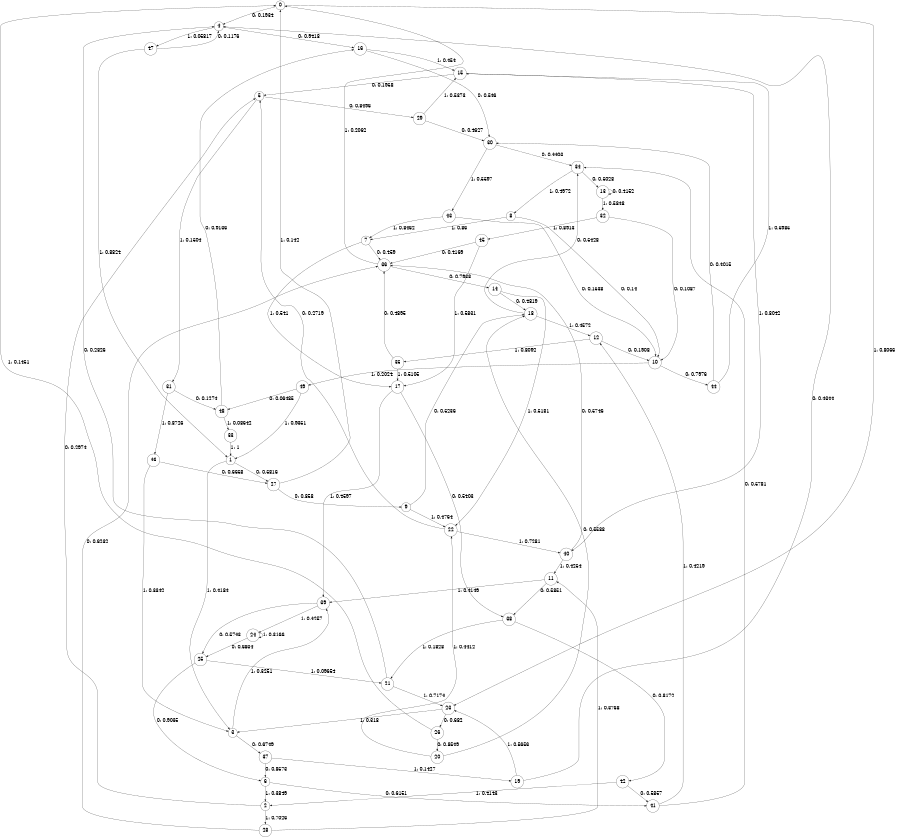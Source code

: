 digraph "ch11concat_phase3_L7" {
size = "6,8.5";
ratio = "fill";
node [shape = circle];
node [fontsize = 24];
edge [fontsize = 24];
0 -> 4 [label = "0: 0.1934   "];
0 -> 23 [label = "1: 0.8066   "];
1 -> 27 [label = "0: 0.5816   "];
1 -> 3 [label = "1: 0.4184   "];
2 -> 5 [label = "0: 0.2974   "];
2 -> 28 [label = "1: 0.7026   "];
3 -> 37 [label = "0: 0.6749   "];
3 -> 39 [label = "1: 0.3251   "];
4 -> 16 [label = "0: 0.9418   "];
4 -> 47 [label = "1: 0.05817  "];
5 -> 29 [label = "0: 0.8496   "];
5 -> 31 [label = "1: 0.1504   "];
6 -> 41 [label = "0: 0.6151   "];
6 -> 2 [label = "1: 0.3849   "];
7 -> 36 [label = "0: 0.459    "];
7 -> 17 [label = "1: 0.541    "];
8 -> 10 [label = "0: 0.14     "];
8 -> 7 [label = "1: 0.86     "];
9 -> 18 [label = "0: 0.5236   "];
9 -> 22 [label = "1: 0.4764   "];
10 -> 44 [label = "0: 0.7976   "];
10 -> 49 [label = "1: 0.2024   "];
11 -> 38 [label = "0: 0.5851   "];
11 -> 39 [label = "1: 0.4149   "];
12 -> 10 [label = "0: 0.1908   "];
12 -> 35 [label = "1: 0.8092   "];
13 -> 13 [label = "0: 0.4152   "];
13 -> 32 [label = "1: 0.5848   "];
14 -> 18 [label = "0: 0.4819   "];
14 -> 22 [label = "1: 0.5181   "];
15 -> 5 [label = "0: 0.1958   "];
15 -> 40 [label = "1: 0.8042   "];
16 -> 30 [label = "0: 0.546    "];
16 -> 15 [label = "1: 0.454    "];
17 -> 38 [label = "0: 0.5403   "];
17 -> 39 [label = "1: 0.4597   "];
18 -> 34 [label = "0: 0.5428   "];
18 -> 12 [label = "1: 0.4572   "];
19 -> 4 [label = "0: 0.4344   "];
19 -> 23 [label = "1: 0.5656   "];
20 -> 18 [label = "0: 0.5588   "];
20 -> 22 [label = "1: 0.4412   "];
21 -> 4 [label = "0: 0.2826   "];
21 -> 23 [label = "1: 0.7174   "];
22 -> 5 [label = "0: 0.2719   "];
22 -> 40 [label = "1: 0.7281   "];
23 -> 26 [label = "0: 0.682    "];
23 -> 3 [label = "1: 0.318    "];
24 -> 25 [label = "0: 0.6834   "];
24 -> 24 [label = "1: 0.3166   "];
25 -> 6 [label = "0: 0.9035   "];
25 -> 21 [label = "1: 0.09654  "];
26 -> 20 [label = "0: 0.8549   "];
26 -> 0 [label = "1: 0.1451   "];
27 -> 9 [label = "0: 0.858    "];
27 -> 0 [label = "1: 0.142    "];
28 -> 36 [label = "0: 0.6232   "];
28 -> 11 [label = "1: 0.3768   "];
29 -> 30 [label = "0: 0.4627   "];
29 -> 15 [label = "1: 0.5373   "];
30 -> 34 [label = "0: 0.4403   "];
30 -> 43 [label = "1: 0.5597   "];
31 -> 48 [label = "0: 0.1274   "];
31 -> 46 [label = "1: 0.8726   "];
32 -> 10 [label = "0: 0.1087   "];
32 -> 45 [label = "1: 0.8913   "];
33 -> 1 [label = "1: 1        "];
34 -> 13 [label = "0: 0.5028   "];
34 -> 8 [label = "1: 0.4972   "];
35 -> 36 [label = "0: 0.4895   "];
35 -> 17 [label = "1: 0.5105   "];
36 -> 14 [label = "0: 0.7938   "];
36 -> 0 [label = "1: 0.2062   "];
37 -> 6 [label = "0: 0.8573   "];
37 -> 19 [label = "1: 0.1427   "];
38 -> 42 [label = "0: 0.8172   "];
38 -> 21 [label = "1: 0.1828   "];
39 -> 25 [label = "0: 0.5743   "];
39 -> 24 [label = "1: 0.4257   "];
40 -> 36 [label = "0: 0.5746   "];
40 -> 11 [label = "1: 0.4254   "];
41 -> 34 [label = "0: 0.5781   "];
41 -> 12 [label = "1: 0.4219   "];
42 -> 41 [label = "0: 0.5857   "];
42 -> 2 [label = "1: 0.4143   "];
43 -> 10 [label = "0: 0.1538   "];
43 -> 7 [label = "1: 0.8462   "];
44 -> 30 [label = "0: 0.4015   "];
44 -> 15 [label = "1: 0.5985   "];
45 -> 36 [label = "0: 0.4169   "];
45 -> 17 [label = "1: 0.5831   "];
46 -> 27 [label = "0: 0.6658   "];
46 -> 3 [label = "1: 0.3342   "];
47 -> 4 [label = "0: 0.1176   "];
47 -> 1 [label = "1: 0.8824   "];
48 -> 16 [label = "0: 0.9136   "];
48 -> 33 [label = "1: 0.08642  "];
49 -> 48 [label = "0: 0.06485  "];
49 -> 1 [label = "1: 0.9351   "];
}